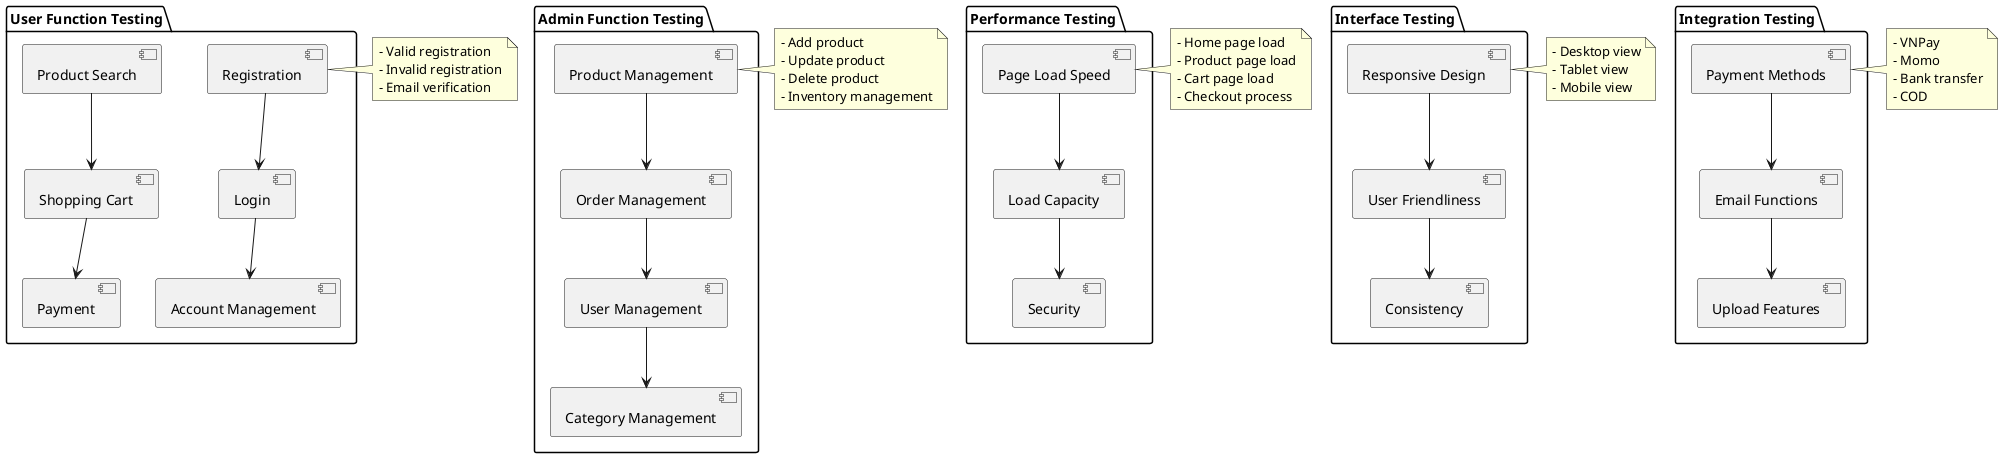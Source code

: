 @startuml Testing Diagram

package "User Function Testing" {
    [Registration] as REG
    [Login] as LOGIN
    [Account Management] as ACC
    [Product Search] as SEARCH
    [Shopping Cart] as CART
    [Payment] as PAY
}

package "Admin Function Testing" {
    [Product Management] as PROD
    [Order Management] as ORDER
    [User Management] as USER
    [Category Management] as CAT
}

package "Performance Testing" {
    [Page Load Speed] as SPEED
    [Load Capacity] as LOAD
    [Security] as SEC
}

package "Interface Testing" {
    [Responsive Design] as RESP
    [User Friendliness] as FRIEND
    [Consistency] as CONS
}

package "Integration Testing" {
    [Payment Methods] as PAY_METHODS
    [Email Functions] as EMAIL_FUNC
    [Upload Features] as UPLOAD
}

' Relationships
REG --> LOGIN
LOGIN --> ACC
SEARCH --> CART
CART --> PAY

PROD --> ORDER
ORDER --> USER
USER --> CAT

SPEED --> LOAD
LOAD --> SEC

RESP --> FRIEND
FRIEND --> CONS

PAY_METHODS --> EMAIL_FUNC
EMAIL_FUNC --> UPLOAD

note right of REG
  - Valid registration
  - Invalid registration
  - Email verification
end note

note right of PROD
  - Add product
  - Update product
  - Delete product
  - Inventory management
end note

note right of SPEED
  - Home page load
  - Product page load
  - Cart page load
  - Checkout process
end note

note right of RESP
  - Desktop view
  - Tablet view
  - Mobile view
end note

note right of PAY_METHODS
  - VNPay
  - Momo
  - Bank transfer
  - COD
end note

@enduml